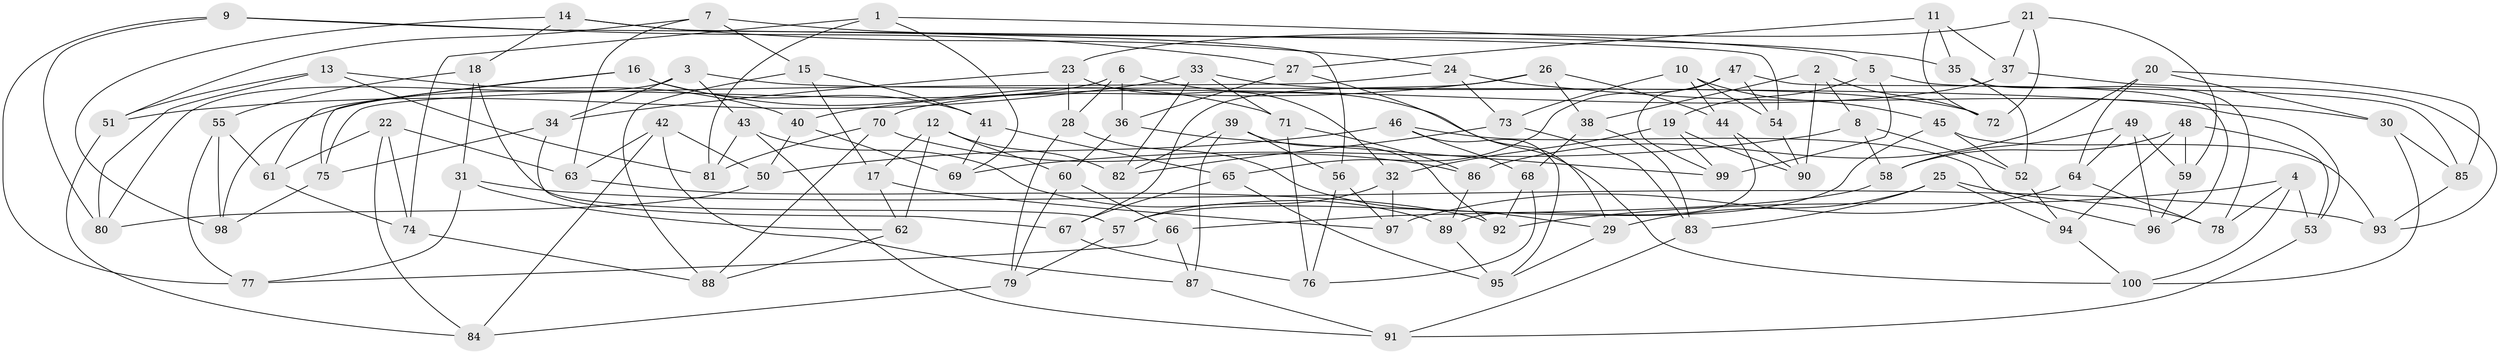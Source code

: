 // Generated by graph-tools (version 1.1) at 2025/39/02/21/25 10:39:01]
// undirected, 100 vertices, 200 edges
graph export_dot {
graph [start="1"]
  node [color=gray90,style=filled];
  1;
  2;
  3;
  4;
  5;
  6;
  7;
  8;
  9;
  10;
  11;
  12;
  13;
  14;
  15;
  16;
  17;
  18;
  19;
  20;
  21;
  22;
  23;
  24;
  25;
  26;
  27;
  28;
  29;
  30;
  31;
  32;
  33;
  34;
  35;
  36;
  37;
  38;
  39;
  40;
  41;
  42;
  43;
  44;
  45;
  46;
  47;
  48;
  49;
  50;
  51;
  52;
  53;
  54;
  55;
  56;
  57;
  58;
  59;
  60;
  61;
  62;
  63;
  64;
  65;
  66;
  67;
  68;
  69;
  70;
  71;
  72;
  73;
  74;
  75;
  76;
  77;
  78;
  79;
  80;
  81;
  82;
  83;
  84;
  85;
  86;
  87;
  88;
  89;
  90;
  91;
  92;
  93;
  94;
  95;
  96;
  97;
  98;
  99;
  100;
  1 -- 5;
  1 -- 74;
  1 -- 81;
  1 -- 69;
  2 -- 8;
  2 -- 72;
  2 -- 90;
  2 -- 38;
  3 -- 53;
  3 -- 34;
  3 -- 43;
  3 -- 80;
  4 -- 53;
  4 -- 100;
  4 -- 78;
  4 -- 92;
  5 -- 19;
  5 -- 85;
  5 -- 99;
  6 -- 98;
  6 -- 100;
  6 -- 36;
  6 -- 28;
  7 -- 15;
  7 -- 51;
  7 -- 63;
  7 -- 35;
  8 -- 52;
  8 -- 58;
  8 -- 69;
  9 -- 54;
  9 -- 77;
  9 -- 80;
  9 -- 27;
  10 -- 54;
  10 -- 45;
  10 -- 73;
  10 -- 44;
  11 -- 72;
  11 -- 35;
  11 -- 37;
  11 -- 27;
  12 -- 82;
  12 -- 17;
  12 -- 62;
  12 -- 60;
  13 -- 80;
  13 -- 40;
  13 -- 81;
  13 -- 51;
  14 -- 24;
  14 -- 98;
  14 -- 18;
  14 -- 56;
  15 -- 17;
  15 -- 41;
  15 -- 88;
  16 -- 41;
  16 -- 71;
  16 -- 61;
  16 -- 75;
  17 -- 62;
  17 -- 97;
  18 -- 31;
  18 -- 57;
  18 -- 55;
  19 -- 90;
  19 -- 32;
  19 -- 99;
  20 -- 85;
  20 -- 64;
  20 -- 86;
  20 -- 30;
  21 -- 72;
  21 -- 23;
  21 -- 59;
  21 -- 37;
  22 -- 63;
  22 -- 74;
  22 -- 61;
  22 -- 84;
  23 -- 34;
  23 -- 32;
  23 -- 28;
  24 -- 75;
  24 -- 30;
  24 -- 73;
  25 -- 83;
  25 -- 94;
  25 -- 29;
  25 -- 78;
  26 -- 44;
  26 -- 38;
  26 -- 67;
  26 -- 40;
  27 -- 36;
  27 -- 29;
  28 -- 79;
  28 -- 29;
  29 -- 95;
  30 -- 100;
  30 -- 85;
  31 -- 93;
  31 -- 62;
  31 -- 77;
  32 -- 97;
  32 -- 57;
  33 -- 72;
  33 -- 82;
  33 -- 51;
  33 -- 71;
  34 -- 75;
  34 -- 67;
  35 -- 78;
  35 -- 52;
  36 -- 60;
  36 -- 99;
  37 -- 93;
  37 -- 70;
  38 -- 83;
  38 -- 68;
  39 -- 56;
  39 -- 87;
  39 -- 92;
  39 -- 82;
  40 -- 69;
  40 -- 50;
  41 -- 69;
  41 -- 65;
  42 -- 87;
  42 -- 50;
  42 -- 84;
  42 -- 63;
  43 -- 91;
  43 -- 89;
  43 -- 81;
  44 -- 89;
  44 -- 90;
  45 -- 93;
  45 -- 52;
  45 -- 57;
  46 -- 50;
  46 -- 96;
  46 -- 95;
  46 -- 68;
  47 -- 96;
  47 -- 65;
  47 -- 54;
  47 -- 99;
  48 -- 59;
  48 -- 94;
  48 -- 53;
  48 -- 58;
  49 -- 59;
  49 -- 58;
  49 -- 96;
  49 -- 64;
  50 -- 80;
  51 -- 84;
  52 -- 94;
  53 -- 91;
  54 -- 90;
  55 -- 77;
  55 -- 61;
  55 -- 98;
  56 -- 97;
  56 -- 76;
  57 -- 79;
  58 -- 66;
  59 -- 96;
  60 -- 79;
  60 -- 66;
  61 -- 74;
  62 -- 88;
  63 -- 92;
  64 -- 97;
  64 -- 78;
  65 -- 67;
  65 -- 95;
  66 -- 87;
  66 -- 77;
  67 -- 76;
  68 -- 76;
  68 -- 92;
  70 -- 88;
  70 -- 81;
  70 -- 86;
  71 -- 76;
  71 -- 86;
  73 -- 83;
  73 -- 82;
  74 -- 88;
  75 -- 98;
  79 -- 84;
  83 -- 91;
  85 -- 93;
  86 -- 89;
  87 -- 91;
  89 -- 95;
  94 -- 100;
}
